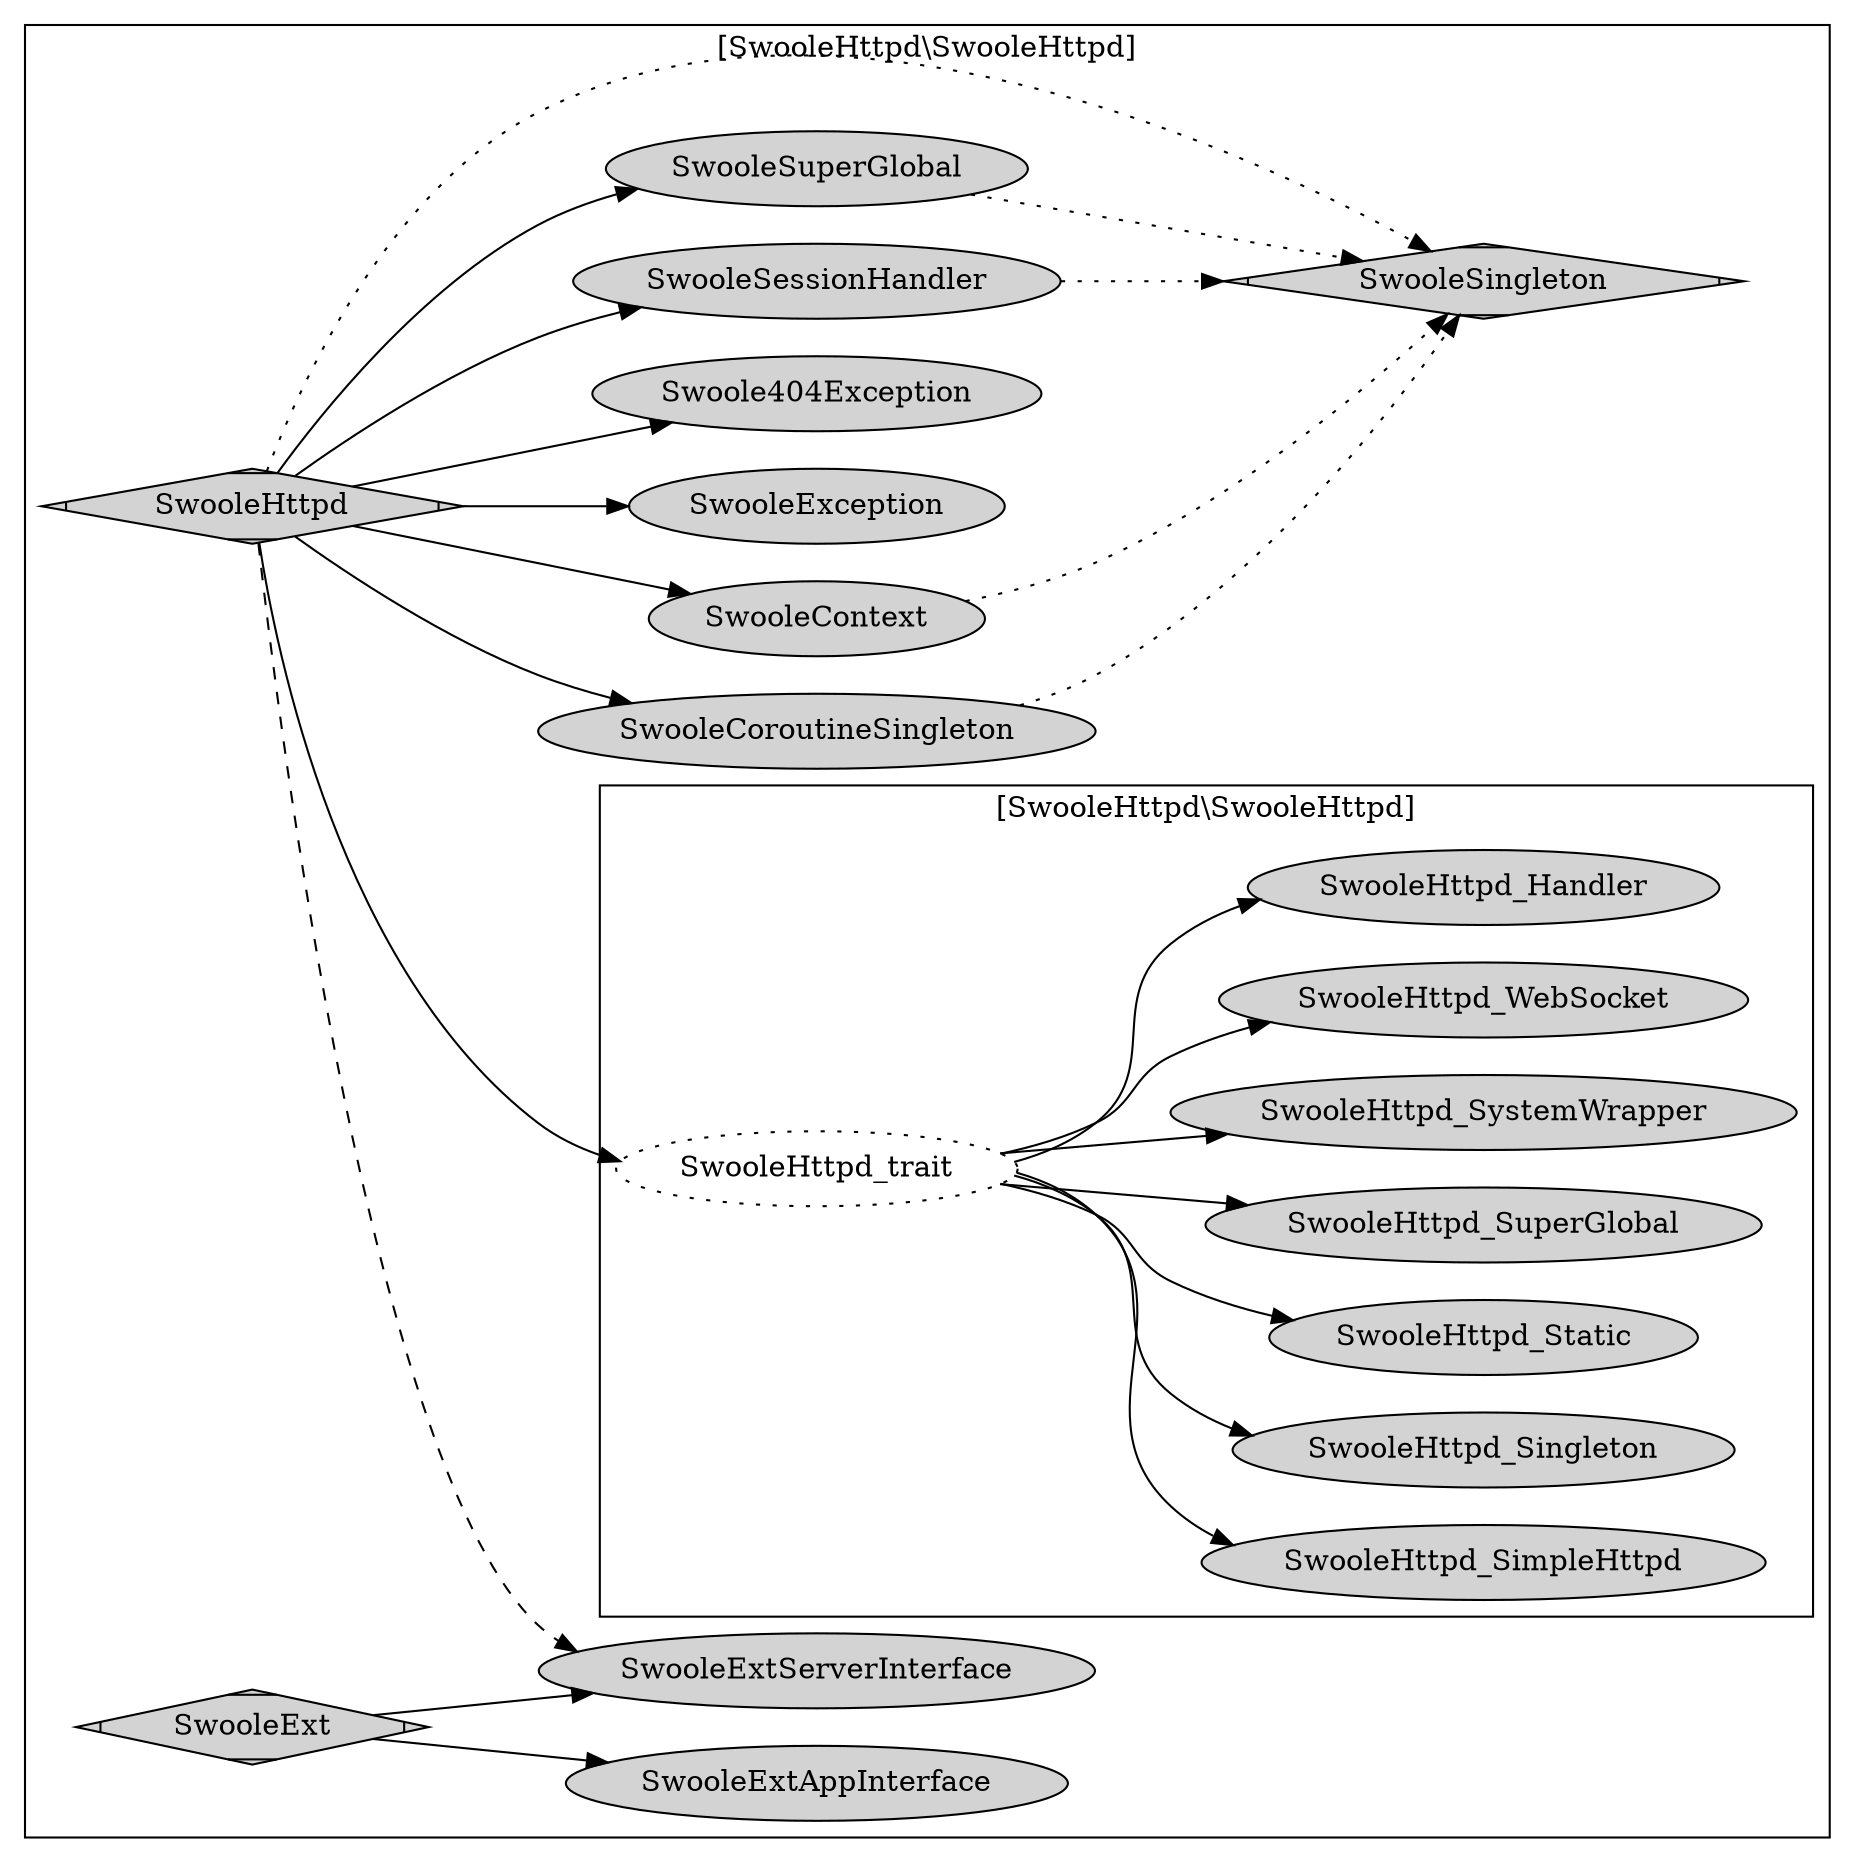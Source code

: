digraph G{
/* This is a graphviz file */
graph [rankdir = "LR"];



subgraph cluster_SwooleHttpd {
    node [style=filled];
    label = "[SwooleHttpd\\SwooleHttpd]";

    subgraph cluster_SwooleHttpd_trait {
        SwooleHttpd_trait [style="dotted"];
        SwooleHttpd_trait -> SwooleHttpd_SimpleHttpd;
        SwooleHttpd_trait -> SwooleHttpd_Singleton;
        SwooleHttpd_trait -> SwooleHttpd_Static;
        SwooleHttpd_trait -> SwooleHttpd_SuperGlobal;
        SwooleHttpd_trait -> SwooleHttpd_SystemWrapper;
        SwooleHttpd_trait -> SwooleHttpd_WebSocket;
        SwooleHttpd_trait -> SwooleHttpd_Handler;
    }
    
    SwooleHttpd -> SwooleHttpd_trait;
    
    SwooleHttpd -> SwooleCoroutineSingleton;
    SwooleHttpd -> SwooleContext;
    SwooleHttpd -> SwooleException;
    SwooleHttpd -> Swoole404Exception;

    SwooleHttpd -> SwooleSessionHandler;
    SwooleHttpd -> SwooleSuperGlobal;


    SwooleHttpd -> SwooleSingleton [style="dotted"];
    SwooleCoroutineSingleton -> SwooleSingleton [style="dotted"];
    SwooleContext -> SwooleSingleton [style="dotted"];
    SwooleSuperGlobal -> SwooleSingleton [style="dotted"];
    SwooleSessionHandler -> SwooleSingleton [style="dotted"];

    SwooleHttpd [label="SwooleHttpd";shape=Mdiamond];
    SwooleSingleton [label="SwooleSingleton";shape=Mdiamond];

    SwooleCoroutineSingleton [label="SwooleCoroutineSingleton"];
    SwooleException [label="SwooleException"];
    Swoole404Exception [label="Swoole404Exception"];
    SwooleContext [label="SwooleContext"];
    SwooleSuperGlobal [label="SwooleSuperGlobal"];
    SwooleSessionHandler [label="SwooleSessionHandler"];
    
    SwooleExt [label="SwooleExt";shape=Mdiamond];
    
    SwooleExt -> SwooleExtAppInterface;
    SwooleExt -> SwooleExtServerInterface;
    
    SwooleHttpd -> SwooleExtServerInterface [style="dashed"];


    }


}
